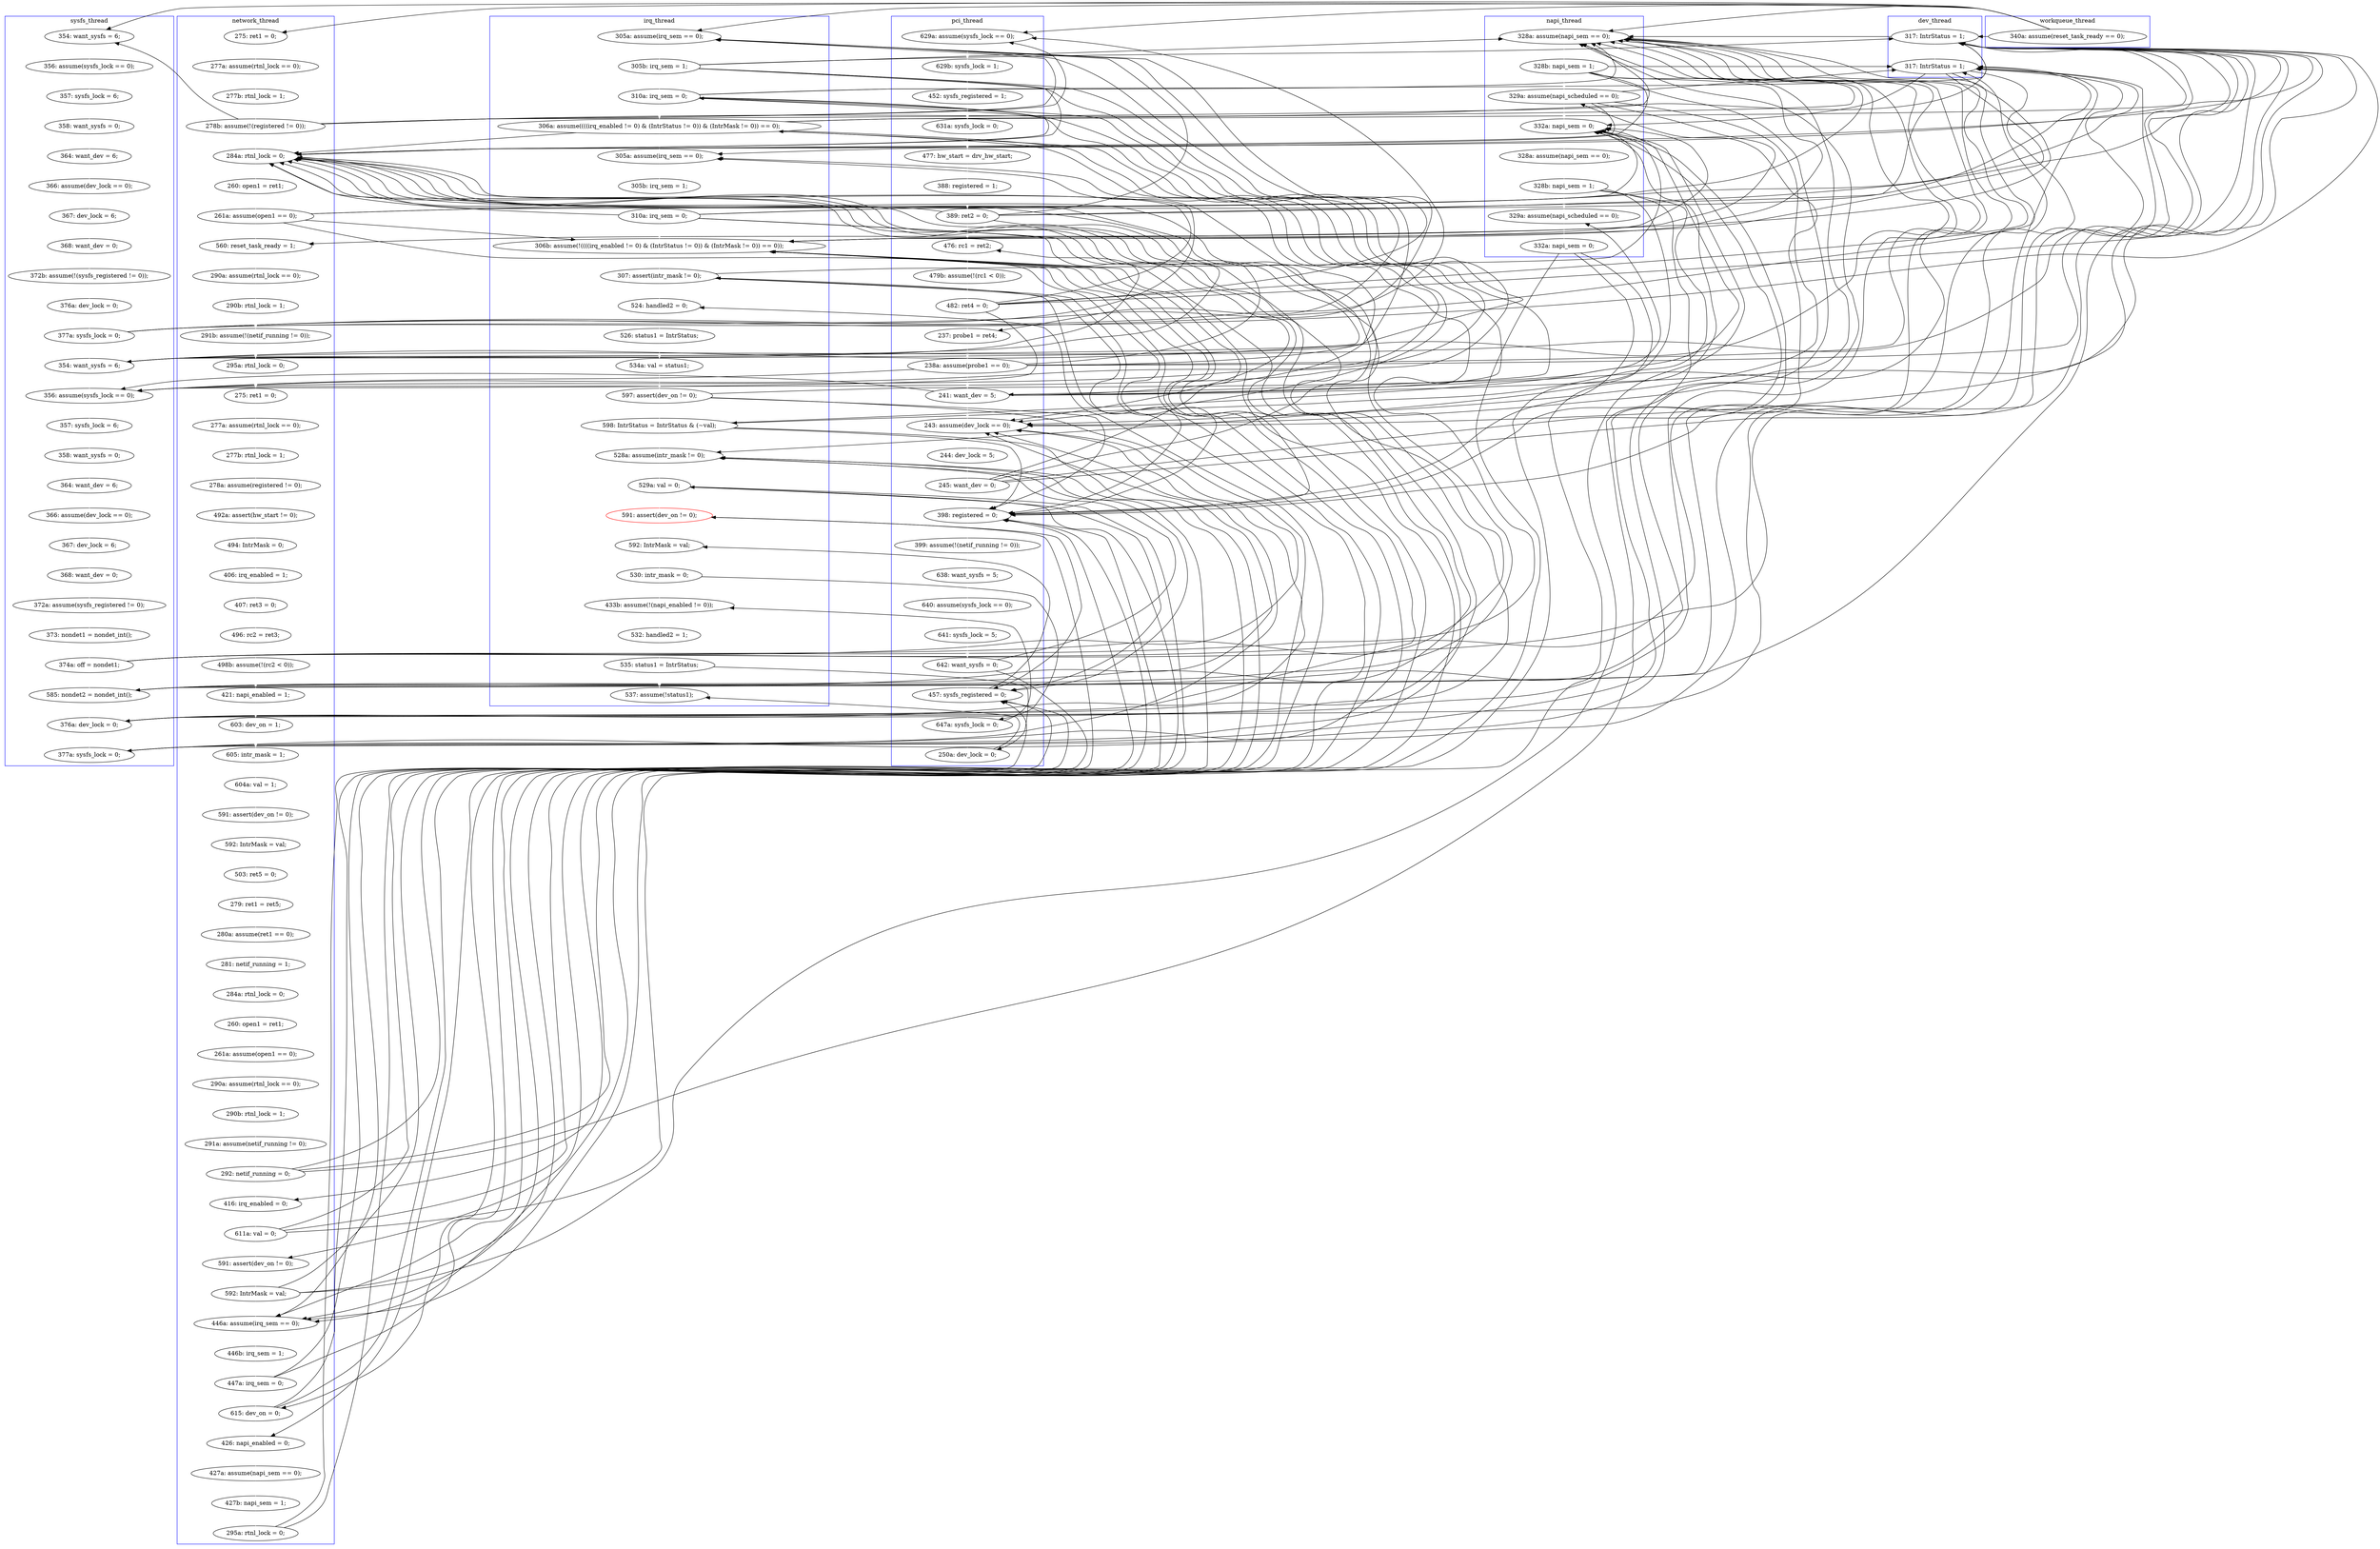 digraph Counterexample {
	305 -> 309 [color = black, style = solid, constraint = false]
	227 -> 229 [color = black, style = solid, constraint = false]
	192 -> 195 [color = white, style = solid]
	267 -> 270 [color = black, style = solid, constraint = false]
	287 -> 293 [color = black, style = solid, constraint = false]
	115 -> 142 [color = black, style = solid, constraint = false]
	41 -> 46 [color = white, style = solid]
	91 -> 94 [color = white, style = solid]
	86 -> 96 [color = black, style = solid, constraint = false]
	296 -> 303 [color = white, style = solid]
	118 -> 121 [color = white, style = solid]
	315 -> 324 [color = black, style = solid, constraint = false]
	245 -> 256 [color = black, style = solid, constraint = false]
	127 -> 142 [color = black, style = solid, constraint = false]
	142 -> 246 [color = black, style = solid, constraint = false]
	177 -> 180 [color = white, style = solid]
	53 -> 54 [color = white, style = solid]
	36 -> 47 [color = black, style = solid, constraint = false]
	213 -> 215 [color = white, style = solid]
	79 -> 96 [color = white, style = solid]
	115 -> 123 [color = white, style = solid]
	231 -> 270 [color = white, style = solid]
	121 -> 142 [color = black, style = solid, constraint = false]
	270 -> 271 [color = white, style = solid]
	123 -> 220 [color = black, style = solid, constraint = false]
	94 -> 117 [color = white, style = solid]
	121 -> 220 [color = white, style = solid]
	87 -> 90 [color = white, style = solid]
	76 -> 85 [color = black, style = solid, constraint = false]
	128 -> 220 [color = black, style = solid, constraint = false]
	52 -> 53 [color = white, style = solid]
	121 -> 132 [color = black, style = solid, constraint = false]
	169 -> 170 [color = white, style = solid]
	140 -> 256 [color = black, style = solid, constraint = false]
	90 -> 96 [color = black, style = solid, constraint = false]
	36 -> 85 [color = black, style = solid, constraint = false]
	76 -> 136 [color = black, style = solid, constraint = false]
	121 -> 136 [color = black, style = solid, constraint = false]
	134 -> 246 [color = black, style = solid, constraint = false]
	125 -> 128 [color = white, style = solid]
	216 -> 246 [color = black, style = solid, constraint = false]
	251 -> 270 [color = black, style = solid, constraint = false]
	86 -> 124 [color = black, style = solid, constraint = false]
	91 -> 124 [color = black, style = solid, constraint = false]
	127 -> 132 [color = black, style = solid, constraint = false]
	249 -> 252 [color = white, style = solid]
	51 -> 52 [color = white, style = solid]
	309 -> 311 [color = white, style = solid]
	311 -> 313 [color = white, style = solid]
	212 -> 213 [color = white, style = solid]
	123 -> 142 [color = black, style = solid, constraint = false]
	117 -> 118 [color = white, style = solid]
	110 -> 117 [color = black, style = solid, constraint = false]
	123 -> 136 [color = black, style = solid, constraint = false]
	128 -> 246 [color = white, style = solid]
	134 -> 136 [color = black, style = solid, constraint = false]
	140 -> 220 [color = black, style = solid, constraint = false]
	313 -> 324 [color = white, style = solid]
	39 -> 40 [color = white, style = solid]
	283 -> 284 [color = white, style = solid]
	46 -> 62 [color = black, style = solid, constraint = false]
	112 -> 136 [color = black, style = solid, constraint = false]
	223 -> 227 [color = white, style = solid]
	313 -> 315 [color = black, style = solid, constraint = false]
	276 -> 293 [color = black, style = solid, constraint = false]
	108 -> 109 [color = white, style = solid]
	36 -> 124 [color = black, style = solid, constraint = false]
	66 -> 68 [color = white, style = solid]
	115 -> 136 [color = black, style = solid, constraint = false]
	134 -> 142 [color = black, style = solid, constraint = false]
	142 -> 256 [color = black, style = solid, constraint = false]
	240 -> 241 [color = white, style = solid]
	293 -> 305 [color = white, style = solid]
	86 -> 91 [color = white, style = solid]
	175 -> 176 [color = white, style = solid]
	220 -> 246 [color = black, style = solid, constraint = false]
	94 -> 136 [color = black, style = solid, constraint = false]
	303 -> 309 [color = white, style = solid]
	293 -> 296 [color = black, style = solid, constraint = false]
	220 -> 223 [color = black, style = solid, constraint = false]
	79 -> 136 [color = black, style = solid, constraint = false]
	248 -> 249 [color = white, style = solid]
	75 -> 76 [color = white, style = solid]
	103 -> 104 [color = white, style = solid]
	154 -> 160 [color = white, style = solid]
	123 -> 132 [color = black, style = solid, constraint = false]
	251 -> 276 [color = white, style = solid]
	267 -> 293 [color = white, style = solid]
	93 -> 124 [color = black, style = solid, constraint = false]
	85 -> 86 [color = white, style = solid]
	79 -> 80 [color = black, style = solid, constraint = false]
	104 -> 108 [color = white, style = solid]
	183 -> 187 [color = white, style = solid]
	195 -> 196 [color = white, style = solid]
	90 -> 93 [color = white, style = solid]
	267 -> 276 [color = black, style = solid, constraint = false]
	220 -> 256 [color = black, style = solid, constraint = false]
	83 -> 84 [color = white, style = solid]
	266 -> 267 [color = white, style = solid]
	142 -> 220 [color = black, style = solid, constraint = false]
	98 -> 100 [color = white, style = solid]
	245 -> 246 [color = black, style = solid, constraint = false]
	54 -> 55 [color = white, style = solid]
	125 -> 136 [color = black, style = solid, constraint = false]
	251 -> 256 [color = black, style = solid, constraint = false]
	96 -> 97 [color = white, style = solid]
	94 -> 96 [color = black, style = solid, constraint = false]
	121 -> 124 [color = black, style = solid, constraint = false]
	243 -> 245 [color = white, style = solid]
	132 -> 133 [color = white, style = solid]
	134 -> 220 [color = black, style = solid, constraint = false]
	91 -> 136 [color = black, style = solid, constraint = false]
	199 -> 200 [color = white, style = solid]
	84 -> 87 [color = white, style = solid]
	277 -> 278 [color = black, style = solid, constraint = false]
	57 -> 59 [color = white, style = solid]
	241 -> 243 [color = white, style = solid]
	93 -> 136 [color = black, style = solid, constraint = false]
	176 -> 177 [color = white, style = solid]
	94 -> 112 [color = black, style = solid, constraint = false]
	110 -> 124 [color = black, style = solid, constraint = false]
	145 -> 150 [color = white, style = solid]
	134 -> 256 [color = white, style = solid]
	140 -> 145 [color = white, style = solid]
	115 -> 124 [color = black, style = solid, constraint = false]
	86 -> 112 [color = black, style = solid, constraint = false]
	93 -> 96 [color = black, style = solid, constraint = false]
	110 -> 132 [color = black, style = solid, constraint = false]
	276 -> 278 [color = white, style = solid]
	216 -> 223 [color = white, style = solid]
	187 -> 188 [color = white, style = solid]
	90 -> 124 [color = black, style = solid, constraint = false]
	60 -> 124 [color = black, style = solid, constraint = false]
	93 -> 132 [color = white, style = solid]
	140 -> 246 [color = black, style = solid, constraint = false]
	124 -> 125 [color = white, style = solid]
	63 -> 66 [color = white, style = solid]
	128 -> 136 [color = black, style = solid, constraint = false]
	276 -> 277 [color = black, style = solid, constraint = false]
	60 -> 85 [color = black, style = solid, constraint = false]
	245 -> 251 [color = white, style = solid]
	229 -> 246 [color = black, style = solid, constraint = false]
	112 -> 117 [color = black, style = solid, constraint = false]
	189 -> 191 [color = white, style = solid]
	123 -> 124 [color = black, style = solid, constraint = false]
	60 -> 79 [color = white, style = solid]
	230 -> 231 [color = white, style = solid]
	70 -> 75 [color = white, style = solid]
	265 -> 266 [color = white, style = solid]
	133 -> 134 [color = white, style = solid]
	292 -> 293 [color = black, style = solid, constraint = false]
	68 -> 70 [color = white, style = solid]
	170 -> 175 [color = white, style = solid]
	94 -> 124 [color = black, style = solid, constraint = false]
	84 -> 85 [color = black, style = solid, constraint = false]
	227 -> 256 [color = black, style = solid, constraint = false]
	84 -> 136 [color = black, style = solid, constraint = false]
	91 -> 112 [color = black, style = solid, constraint = false]
	188 -> 189 [color = white, style = solid]
	272 -> 277 [color = white, style = solid]
	292 -> 296 [color = white, style = solid]
	127 -> 128 [color = black, style = solid, constraint = false]
	90 -> 112 [color = black, style = solid, constraint = false]
	59 -> 60 [color = white, style = solid]
	121 -> 123 [color = black, style = solid, constraint = false]
	255 -> 256 [color = black, style = solid, constraint = false]
	227 -> 230 [color = white, style = solid]
	202 -> 205 [color = white, style = solid]
	140 -> 142 [color = black, style = solid, constraint = false]
	136 -> 137 [color = white, style = solid]
	76 -> 124 [color = black, style = solid, constraint = false]
	91 -> 93 [color = black, style = solid, constraint = false]
	227 -> 246 [color = black, style = solid, constraint = false]
	303 -> 305 [color = black, style = solid, constraint = false]
	161 -> 162 [color = white, style = solid]
	125 -> 132 [color = black, style = solid, constraint = false]
	231 -> 246 [color = black, style = solid, constraint = false]
	36 -> 112 [color = black, style = solid, constraint = false]
	272 -> 276 [color = black, style = solid, constraint = false]
	278 -> 282 [color = black, style = solid, constraint = false]
	191 -> 192 [color = white, style = solid]
	249 -> 251 [color = black, style = solid, constraint = false]
	112 -> 115 [color = black, style = solid, constraint = false]
	256 -> 257 [color = white, style = solid]
	46 -> 47 [color = black, style = solid, constraint = false]
	255 -> 276 [color = black, style = solid, constraint = false]
	110 -> 136 [color = black, style = solid, constraint = false]
	60 -> 136 [color = black, style = solid, constraint = false]
	86 -> 136 [color = black, style = solid, constraint = false]
	180 -> 183 [color = white, style = solid]
	110 -> 115 [color = white, style = solid]
	127 -> 220 [color = black, style = solid, constraint = false]
	196 -> 199 [color = white, style = solid]
	55 -> 57 [color = white, style = solid]
	245 -> 270 [color = black, style = solid, constraint = false]
	255 -> 270 [color = black, style = solid, constraint = false]
	150 -> 151 [color = white, style = solid]
	305 -> 315 [color = white, style = solid]
	229 -> 230 [color = black, style = solid, constraint = false]
	229 -> 256 [color = black, style = solid, constraint = false]
	90 -> 136 [color = black, style = solid, constraint = false]
	100 -> 102 [color = white, style = solid]
	277 -> 282 [color = white, style = solid]
	112 -> 142 [color = white, style = solid]
	220 -> 229 [color = white, style = solid]
	93 -> 112 [color = black, style = solid, constraint = false]
	84 -> 112 [color = black, style = solid, constraint = false]
	277 -> 293 [color = black, style = solid, constraint = false]
	109 -> 110 [color = white, style = solid]
	229 -> 240 [color = white, style = solid]
	246 -> 248 [color = white, style = solid]
	125 -> 142 [color = black, style = solid, constraint = false]
	215 -> 216 [color = white, style = solid]
	94 -> 132 [color = black, style = solid, constraint = false]
	46 -> 136 [color = white, style = solid]
	282 -> 283 [color = white, style = solid]
	76 -> 80 [color = white, style = solid]
	216 -> 220 [color = black, style = solid, constraint = false]
	40 -> 41 [color = white, style = solid]
	249 -> 270 [color = black, style = solid, constraint = false]
	60 -> 62 [color = black, style = solid, constraint = false]
	79 -> 124 [color = black, style = solid, constraint = false]
	93 -> 94 [color = black, style = solid, constraint = false]
	60 -> 112 [color = black, style = solid, constraint = false]
	80 -> 83 [color = white, style = solid]
	151 -> 153 [color = white, style = solid]
	76 -> 112 [color = black, style = solid, constraint = false]
	251 -> 252 [color = black, style = solid, constraint = false]
	160 -> 161 [color = white, style = solid]
	62 -> 63 [color = white, style = solid]
	47 -> 49 [color = white, style = solid]
	36 -> 62 [color = black, style = solid, constraint = false]
	216 -> 256 [color = black, style = solid, constraint = false]
	112 -> 132 [color = black, style = solid, constraint = false]
	50 -> 51 [color = white, style = solid]
	200 -> 201 [color = white, style = solid]
	127 -> 136 [color = black, style = solid, constraint = false]
	231 -> 256 [color = black, style = solid, constraint = false]
	36 -> 39 [color = black, style = solid, constraint = false]
	86 -> 87 [color = black, style = solid, constraint = false]
	271 -> 272 [color = white, style = solid]
	76 -> 79 [color = black, style = solid, constraint = false]
	201 -> 202 [color = white, style = solid]
	252 -> 255 [color = white, style = solid]
	46 -> 112 [color = black, style = solid, constraint = false]
	123 -> 127 [color = white, style = solid]
	79 -> 85 [color = black, style = solid, constraint = false]
	153 -> 154 [color = white, style = solid]
	249 -> 256 [color = black, style = solid, constraint = false]
	125 -> 220 [color = black, style = solid, constraint = false]
	115 -> 117 [color = black, style = solid, constraint = false]
	137 -> 140 [color = white, style = solid]
	272 -> 293 [color = black, style = solid, constraint = false]
	112 -> 124 [color = black, style = solid, constraint = false]
	284 -> 287 [color = white, style = solid]
	278 -> 293 [color = black, style = solid, constraint = false]
	125 -> 127 [color = black, style = solid, constraint = false]
	97 -> 98 [color = white, style = solid]
	84 -> 96 [color = black, style = solid, constraint = false]
	91 -> 96 [color = black, style = solid, constraint = false]
	110 -> 112 [color = black, style = solid, constraint = false]
	128 -> 132 [color = black, style = solid, constraint = false]
	46 -> 85 [color = black, style = solid, constraint = false]
	278 -> 292 [color = white, style = solid]
	162 -> 164 [color = white, style = solid]
	102 -> 103 [color = white, style = solid]
	90 -> 91 [color = black, style = solid, constraint = false]
	205 -> 212 [color = white, style = solid]
	287 -> 292 [color = black, style = solid, constraint = false]
	84 -> 124 [color = black, style = solid, constraint = false]
	164 -> 169 [color = white, style = solid]
	115 -> 132 [color = black, style = solid, constraint = false]
	142 -> 145 [color = black, style = solid, constraint = false]
	262 -> 265 [color = white, style = solid]
	257 -> 262 [color = white, style = solid]
	231 -> 240 [color = black, style = solid, constraint = false]
	128 -> 142 [color = black, style = solid, constraint = false]
	46 -> 124 [color = black, style = solid, constraint = false]
	79 -> 112 [color = black, style = solid, constraint = false]
	49 -> 50 [color = white, style = solid]
	subgraph cluster5 {
		label = workqueue_thread
		color = blue
		36  [label = "340a: assume(reset_task_ready == 0);"]
	}
	subgraph cluster7 {
		label = dev_thread
		color = blue
		142  [label = "317: IntrStatus = 1;"]
		112  [label = "317: IntrStatus = 1;"]
	}
	subgraph cluster6 {
		label = sysfs_thread
		color = blue
		49  [label = "356: assume(sysfs_lock == 0);"]
		123  [label = "376a: dev_lock = 0;"]
		103  [label = "367: dev_lock = 6;"]
		47  [label = "354: want_sysfs = 6;"]
		50  [label = "357: sysfs_lock = 6;"]
		104  [label = "368: want_dev = 0;"]
		53  [label = "366: assume(dev_lock == 0);"]
		52  [label = "364: want_dev = 6;"]
		98  [label = "358: want_sysfs = 0;"]
		109  [label = "373: nondet1 = nondet_int();"]
		100  [label = "364: want_dev = 6;"]
		127  [label = "377a: sysfs_lock = 0;"]
		108  [label = "372a: assume(sysfs_registered != 0);"]
		96  [label = "356: assume(sysfs_lock == 0);"]
		54  [label = "367: dev_lock = 6;"]
		110  [label = "374a: off = nondet1;"]
		51  [label = "358: want_sysfs = 0;"]
		60  [label = "377a: sysfs_lock = 0;"]
		55  [label = "368: want_dev = 0;"]
		79  [label = "354: want_sysfs = 6;"]
		59  [label = "376a: dev_lock = 0;"]
		102  [label = "366: assume(dev_lock == 0);"]
		115  [label = "585: nondet2 = nondet_int();"]
		97  [label = "357: sysfs_lock = 6;"]
		57  [label = "372b: assume(!(sysfs_registered != 0));"]
	}
	subgraph cluster3 {
		label = irq_thread
		color = blue
		220  [label = "306b: assume(!((((irq_enabled != 0) & (IntrStatus != 0)) & (IntrMask != 0)) == 0));"]
		324  [label = "537: assume(!status1);"]
		85  [label = "305a: assume(irq_sem == 0);"]
		229  [label = "307: assert(intr_mask != 0);"]
		243  [label = "534a: val = status1;"]
		94  [label = "306a: assume((((irq_enabled != 0) & (IntrStatus != 0)) & (IntrMask != 0)) == 0);"]
		240  [label = "524: handled2 = 0;"]
		303  [label = "530: intr_mask = 0;"]
		278  [label = "529a: val = 0;"]
		292  [label = "591: assert(dev_on != 0);", color = red]
		245  [label = "597: assert(dev_on != 0);"]
		276  [label = "528a: assume(intr_mask != 0);"]
		91  [label = "310a: irq_sem = 0;"]
		241  [label = "526: status1 = IntrStatus;"]
		296  [label = "592: IntrMask = val;"]
		251  [label = "598: IntrStatus = IntrStatus & (~val);"]
		313  [label = "535: status1 = IntrStatus;"]
		309  [label = "433b: assume(!(napi_enabled != 0));"]
		121  [label = "310a: irq_sem = 0;"]
		118  [label = "305b: irq_sem = 1;"]
		86  [label = "305b: irq_sem = 1;"]
		117  [label = "305a: assume(irq_sem == 0);"]
		311  [label = "532: handled2 = 1;"]
	}
	subgraph cluster2 {
		label = network_thread
		color = blue
		162  [label = "277b: rtnl_lock = 1;"]
		215  [label = "291a: assume(netif_running != 0);"]
		164  [label = "278a: assume(registered != 0);"]
		154  [label = "295a: rtnl_lock = 0;"]
		169  [label = "492a: assert(hw_start != 0);"]
		227  [label = "611a: val = 0;"]
		151  [label = "290b: rtnl_lock = 1;"]
		282  [label = "426: napi_enabled = 0;"]
		196  [label = "279: ret1 = ret5;"]
		200  [label = "281: netif_running = 1;"]
		202  [label = "260: open1 = ret1;"]
		270  [label = "446a: assume(irq_sem == 0);"]
		145  [label = "560: reset_task_ready = 1;"]
		188  [label = "605: intr_mask = 1;"]
		189  [label = "604a: val = 1;"]
		180  [label = "498b: assume(!(rc2 < 0));"]
		136  [label = "284a: rtnl_lock = 0;"]
		160  [label = "275: ret1 = 0;"]
		277  [label = "615: dev_on = 0;"]
		195  [label = "503: ret5 = 0;"]
		41  [label = "277b: rtnl_lock = 1;"]
		287  [label = "295a: rtnl_lock = 0;"]
		161  [label = "277a: assume(rtnl_lock == 0);"]
		39  [label = "275: ret1 = 0;"]
		170  [label = "494: IntrMask = 0;"]
		212  [label = "290a: assume(rtnl_lock == 0);"]
		284  [label = "427b: napi_sem = 1;"]
		187  [label = "603: dev_on = 1;"]
		201  [label = "284a: rtnl_lock = 0;"]
		230  [label = "591: assert(dev_on != 0);"]
		175  [label = "406: irq_enabled = 1;"]
		192  [label = "592: IntrMask = val;"]
		140  [label = "261a: assume(open1 == 0);"]
		213  [label = "290b: rtnl_lock = 1;"]
		177  [label = "496: rc2 = ret3;"]
		205  [label = "261a: assume(open1 == 0);"]
		216  [label = "292: netif_running = 0;"]
		283  [label = "427a: assume(napi_sem == 0);"]
		223  [label = "416: irq_enabled = 0;"]
		40  [label = "277a: assume(rtnl_lock == 0);"]
		271  [label = "446b: irq_sem = 1;"]
		199  [label = "280a: assume(ret1 == 0);"]
		191  [label = "591: assert(dev_on != 0);"]
		137  [label = "260: open1 = ret1;"]
		150  [label = "290a: assume(rtnl_lock == 0);"]
		46  [label = "278b: assume(!(registered != 0));"]
		176  [label = "407: ret3 = 0;"]
		231  [label = "592: IntrMask = val;"]
		153  [label = "291b: assume(!(netif_running != 0));"]
		272  [label = "447a: irq_sem = 0;"]
		183  [label = "421: napi_enabled = 1;"]
	}
	subgraph cluster1 {
		label = pci_thread
		color = blue
		62  [label = "629a: assume(sysfs_lock == 0);"]
		84  [label = "482: ret4 = 0;"]
		63  [label = "629b: sysfs_lock = 1;"]
		266  [label = "641: sysfs_lock = 5;"]
		132  [label = "243: assume(dev_lock == 0);"]
		257  [label = "399: assume(!(netif_running != 0));"]
		265  [label = "640: assume(sysfs_lock == 0);"]
		267  [label = "642: want_sysfs = 0;"]
		87  [label = "237: probe1 = ret4;"]
		90  [label = "238a: assume(probe1 == 0);"]
		262  [label = "638: want_sysfs = 5;"]
		293  [label = "457: sysfs_registered = 0;"]
		66  [label = "452: sysfs_registered = 1;"]
		83  [label = "479b: assume(!(rc1 < 0));"]
		134  [label = "245: want_dev = 0;"]
		93  [label = "241: want_dev = 5;"]
		80  [label = "476: rc1 = ret2;"]
		75  [label = "388: registered = 1;"]
		133  [label = "244: dev_lock = 5;"]
		305  [label = "647a: sysfs_lock = 0;"]
		76  [label = "389: ret2 = 0;"]
		315  [label = "250a: dev_lock = 0;"]
		68  [label = "631a: sysfs_lock = 0;"]
		70  [label = "477: hw_start = drv_hw_start;"]
		256  [label = "398: registered = 0;"]
	}
	subgraph cluster4 {
		label = napi_thread
		color = blue
		255  [label = "332a: napi_sem = 0;"]
		249  [label = "328b: napi_sem = 1;"]
		125  [label = "328b: napi_sem = 1;"]
		246  [label = "332a: napi_sem = 0;"]
		252  [label = "329a: assume(napi_scheduled == 0);"]
		124  [label = "328a: assume(napi_sem == 0);"]
		128  [label = "329a: assume(napi_scheduled == 0);"]
		248  [label = "328a: assume(napi_sem == 0);"]
	}
}